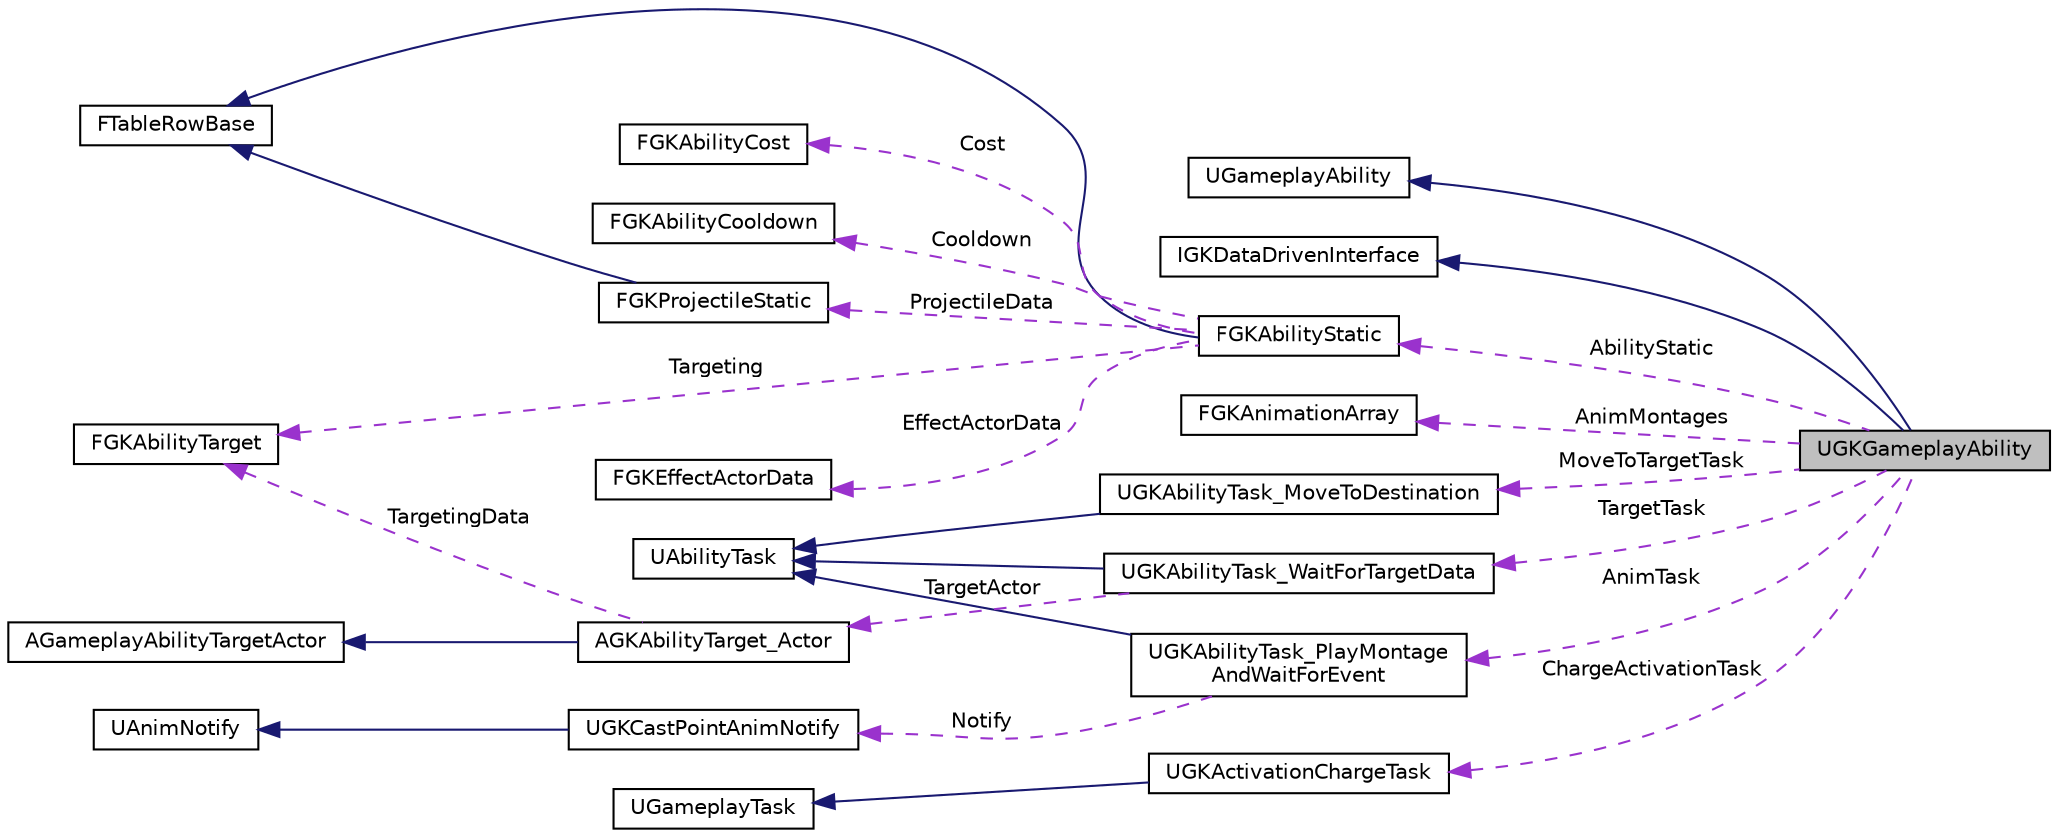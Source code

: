 digraph "UGKGameplayAbility"
{
 // LATEX_PDF_SIZE
  edge [fontname="Helvetica",fontsize="10",labelfontname="Helvetica",labelfontsize="10"];
  node [fontname="Helvetica",fontsize="10",shape=record];
  rankdir="LR";
  Node1 [label="UGKGameplayAbility",height=0.2,width=0.4,color="black", fillcolor="grey75", style="filled", fontcolor="black",tooltip=" "];
  Node2 -> Node1 [dir="back",color="midnightblue",fontsize="10",style="solid",fontname="Helvetica"];
  Node2 [label="UGameplayAbility",height=0.2,width=0.4,color="black", fillcolor="white", style="filled",tooltip=" "];
  Node3 -> Node1 [dir="back",color="midnightblue",fontsize="10",style="solid",fontname="Helvetica"];
  Node3 [label="IGKDataDrivenInterface",height=0.2,width=0.4,color="black", fillcolor="white", style="filled",URL="$classIGKDataDrivenInterface.html",tooltip=" "];
  Node4 -> Node1 [dir="back",color="darkorchid3",fontsize="10",style="dashed",label=" AbilityStatic" ,fontname="Helvetica"];
  Node4 [label="FGKAbilityStatic",height=0.2,width=0.4,color="black", fillcolor="white", style="filled",URL="$structFGKAbilityStatic.html",tooltip=" "];
  Node5 -> Node4 [dir="back",color="midnightblue",fontsize="10",style="solid",fontname="Helvetica"];
  Node5 [label="FTableRowBase",height=0.2,width=0.4,color="black", fillcolor="white", style="filled",tooltip=" "];
  Node6 -> Node4 [dir="back",color="darkorchid3",fontsize="10",style="dashed",label=" Cost" ,fontname="Helvetica"];
  Node6 [label="FGKAbilityCost",height=0.2,width=0.4,color="black", fillcolor="white", style="filled",URL="$structFGKAbilityCost.html",tooltip=" "];
  Node7 -> Node4 [dir="back",color="darkorchid3",fontsize="10",style="dashed",label=" Cooldown" ,fontname="Helvetica"];
  Node7 [label="FGKAbilityCooldown",height=0.2,width=0.4,color="black", fillcolor="white", style="filled",URL="$structFGKAbilityCooldown.html",tooltip=" "];
  Node8 -> Node4 [dir="back",color="darkorchid3",fontsize="10",style="dashed",label=" Targeting" ,fontname="Helvetica"];
  Node8 [label="FGKAbilityTarget",height=0.2,width=0.4,color="black", fillcolor="white", style="filled",URL="$structFGKAbilityTarget.html",tooltip=" "];
  Node9 -> Node4 [dir="back",color="darkorchid3",fontsize="10",style="dashed",label=" ProjectileData" ,fontname="Helvetica"];
  Node9 [label="FGKProjectileStatic",height=0.2,width=0.4,color="black", fillcolor="white", style="filled",URL="$structFGKProjectileStatic.html",tooltip=" "];
  Node5 -> Node9 [dir="back",color="midnightblue",fontsize="10",style="solid",fontname="Helvetica"];
  Node10 -> Node4 [dir="back",color="darkorchid3",fontsize="10",style="dashed",label=" EffectActorData" ,fontname="Helvetica"];
  Node10 [label="FGKEffectActorData",height=0.2,width=0.4,color="black", fillcolor="white", style="filled",URL="$structFGKEffectActorData.html",tooltip=" "];
  Node11 -> Node1 [dir="back",color="darkorchid3",fontsize="10",style="dashed",label=" AnimMontages" ,fontname="Helvetica"];
  Node11 [label="FGKAnimationArray",height=0.2,width=0.4,color="black", fillcolor="white", style="filled",URL="$structFGKAnimationArray.html",tooltip=" "];
  Node12 -> Node1 [dir="back",color="darkorchid3",fontsize="10",style="dashed",label=" AnimTask" ,fontname="Helvetica"];
  Node12 [label="UGKAbilityTask_PlayMontage\lAndWaitForEvent",height=0.2,width=0.4,color="black", fillcolor="white", style="filled",URL="$classUGKAbilityTask__PlayMontageAndWaitForEvent.html",tooltip=" "];
  Node13 -> Node12 [dir="back",color="midnightblue",fontsize="10",style="solid",fontname="Helvetica"];
  Node13 [label="UAbilityTask",height=0.2,width=0.4,color="black", fillcolor="white", style="filled",tooltip=" "];
  Node14 -> Node12 [dir="back",color="darkorchid3",fontsize="10",style="dashed",label=" Notify" ,fontname="Helvetica"];
  Node14 [label="UGKCastPointAnimNotify",height=0.2,width=0.4,color="black", fillcolor="white", style="filled",URL="$classUGKCastPointAnimNotify.html",tooltip=" "];
  Node15 -> Node14 [dir="back",color="midnightblue",fontsize="10",style="solid",fontname="Helvetica"];
  Node15 [label="UAnimNotify",height=0.2,width=0.4,color="black", fillcolor="white", style="filled",tooltip=" "];
  Node16 -> Node1 [dir="back",color="darkorchid3",fontsize="10",style="dashed",label=" MoveToTargetTask" ,fontname="Helvetica"];
  Node16 [label="UGKAbilityTask_MoveToDestination",height=0.2,width=0.4,color="black", fillcolor="white", style="filled",URL="$classUGKAbilityTask__MoveToDestination.html",tooltip=" "];
  Node13 -> Node16 [dir="back",color="midnightblue",fontsize="10",style="solid",fontname="Helvetica"];
  Node17 -> Node1 [dir="back",color="darkorchid3",fontsize="10",style="dashed",label=" TargetTask" ,fontname="Helvetica"];
  Node17 [label="UGKAbilityTask_WaitForTargetData",height=0.2,width=0.4,color="black", fillcolor="white", style="filled",URL="$classUGKAbilityTask__WaitForTargetData.html",tooltip=" "];
  Node13 -> Node17 [dir="back",color="midnightblue",fontsize="10",style="solid",fontname="Helvetica"];
  Node18 -> Node17 [dir="back",color="darkorchid3",fontsize="10",style="dashed",label=" TargetActor" ,fontname="Helvetica"];
  Node18 [label="AGKAbilityTarget_Actor",height=0.2,width=0.4,color="black", fillcolor="white", style="filled",URL="$classAGKAbilityTarget__Actor.html",tooltip=" "];
  Node19 -> Node18 [dir="back",color="midnightblue",fontsize="10",style="solid",fontname="Helvetica"];
  Node19 [label="AGameplayAbilityTargetActor",height=0.2,width=0.4,color="black", fillcolor="white", style="filled",tooltip=" "];
  Node8 -> Node18 [dir="back",color="darkorchid3",fontsize="10",style="dashed",label=" TargetingData" ,fontname="Helvetica"];
  Node20 -> Node1 [dir="back",color="darkorchid3",fontsize="10",style="dashed",label=" ChargeActivationTask" ,fontname="Helvetica"];
  Node20 [label="UGKActivationChargeTask",height=0.2,width=0.4,color="black", fillcolor="white", style="filled",URL="$classUGKActivationChargeTask.html",tooltip=" "];
  Node21 -> Node20 [dir="back",color="midnightblue",fontsize="10",style="solid",fontname="Helvetica"];
  Node21 [label="UGameplayTask",height=0.2,width=0.4,color="black", fillcolor="white", style="filled",tooltip=" "];
}
